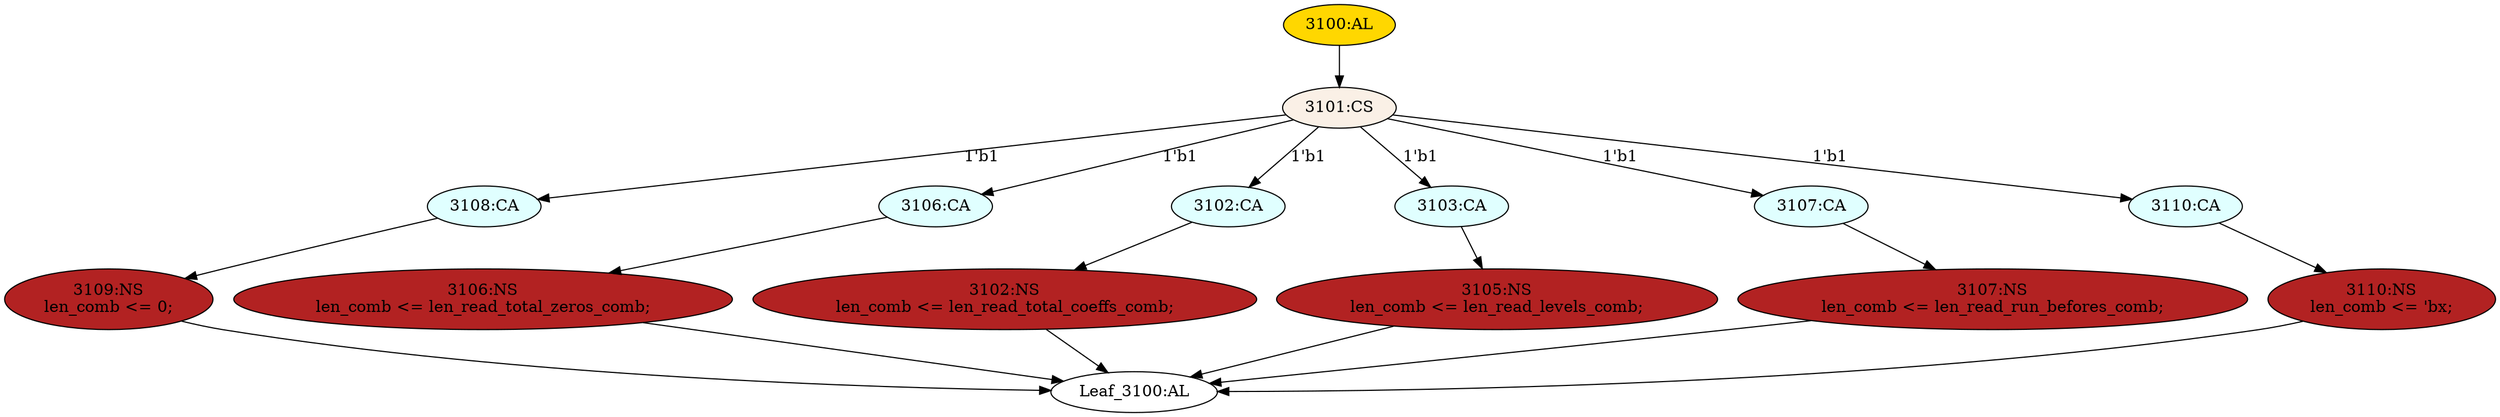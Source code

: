 strict digraph "" {
	node [label="\N"];
	"3108:CA"	 [ast="<pyverilog.vparser.ast.Case object at 0x7f204c5982d0>",
		fillcolor=lightcyan,
		label="3108:CA",
		statements="[]",
		style=filled,
		typ=Case];
	"3109:NS"	 [ast="<pyverilog.vparser.ast.NonblockingSubstitution object at 0x7f204c598850>",
		fillcolor=firebrick,
		label="3109:NS
len_comb <= 0;",
		statements="[<pyverilog.vparser.ast.NonblockingSubstitution object at 0x7f204c598850>]",
		style=filled,
		typ=NonblockingSubstitution];
	"3108:CA" -> "3109:NS"	 [cond="[]",
		lineno=None];
	"3106:CA"	 [ast="<pyverilog.vparser.ast.Case object at 0x7f204c6dda10>",
		fillcolor=lightcyan,
		label="3106:CA",
		statements="[]",
		style=filled,
		typ=Case];
	"3106:NS"	 [ast="<pyverilog.vparser.ast.NonblockingSubstitution object at 0x7f204c59f1d0>",
		fillcolor=firebrick,
		label="3106:NS
len_comb <= len_read_total_zeros_comb;",
		statements="[<pyverilog.vparser.ast.NonblockingSubstitution object at 0x7f204c59f1d0>]",
		style=filled,
		typ=NonblockingSubstitution];
	"3106:CA" -> "3106:NS"	 [cond="[]",
		lineno=None];
	"3110:NS"	 [ast="<pyverilog.vparser.ast.NonblockingSubstitution object at 0x7f204c598e50>",
		fillcolor=firebrick,
		label="3110:NS
len_comb <= 'bx;",
		statements="[<pyverilog.vparser.ast.NonblockingSubstitution object at 0x7f204c598e50>]",
		style=filled,
		typ=NonblockingSubstitution];
	"Leaf_3100:AL"	 [def_var="['len_comb']",
		label="Leaf_3100:AL"];
	"3110:NS" -> "Leaf_3100:AL"	 [cond="[]",
		lineno=None];
	"3102:CA"	 [ast="<pyverilog.vparser.ast.Case object at 0x7f204c59f390>",
		fillcolor=lightcyan,
		label="3102:CA",
		statements="[]",
		style=filled,
		typ=Case];
	"3102:NS"	 [ast="<pyverilog.vparser.ast.NonblockingSubstitution object at 0x7f204c59f190>",
		fillcolor=firebrick,
		label="3102:NS
len_comb <= len_read_total_coeffs_comb;",
		statements="[<pyverilog.vparser.ast.NonblockingSubstitution object at 0x7f204c59f190>]",
		style=filled,
		typ=NonblockingSubstitution];
	"3102:CA" -> "3102:NS"	 [cond="[]",
		lineno=None];
	"3106:NS" -> "Leaf_3100:AL"	 [cond="[]",
		lineno=None];
	"3103:CA"	 [ast="<pyverilog.vparser.ast.Case object at 0x7f204c6f4b90>",
		fillcolor=lightcyan,
		label="3103:CA",
		statements="[]",
		style=filled,
		typ=Case];
	"3105:NS"	 [ast="<pyverilog.vparser.ast.NonblockingSubstitution object at 0x7f204c6f4510>",
		fillcolor=firebrick,
		label="3105:NS
len_comb <= len_read_levels_comb;",
		statements="[<pyverilog.vparser.ast.NonblockingSubstitution object at 0x7f204c6f4510>]",
		style=filled,
		typ=NonblockingSubstitution];
	"3103:CA" -> "3105:NS"	 [cond="[]",
		lineno=None];
	"3102:NS" -> "Leaf_3100:AL"	 [cond="[]",
		lineno=None];
	"3107:CA"	 [ast="<pyverilog.vparser.ast.Case object at 0x7f204c5aef50>",
		fillcolor=lightcyan,
		label="3107:CA",
		statements="[]",
		style=filled,
		typ=Case];
	"3107:NS"	 [ast="<pyverilog.vparser.ast.NonblockingSubstitution object at 0x7f204c6dddd0>",
		fillcolor=firebrick,
		label="3107:NS
len_comb <= len_read_run_befores_comb;",
		statements="[<pyverilog.vparser.ast.NonblockingSubstitution object at 0x7f204c6dddd0>]",
		style=filled,
		typ=NonblockingSubstitution];
	"3107:CA" -> "3107:NS"	 [cond="[]",
		lineno=None];
	"3107:NS" -> "Leaf_3100:AL"	 [cond="[]",
		lineno=None];
	"3101:CS"	 [ast="<pyverilog.vparser.ast.CaseStatement object at 0x7f204c6dd0d0>",
		fillcolor=linen,
		label="3101:CS",
		statements="[]",
		style=filled,
		typ=CaseStatement];
	"3101:CS" -> "3108:CA"	 [cond="[]",
		label="1'b1",
		lineno=3101];
	"3101:CS" -> "3106:CA"	 [cond="[]",
		label="1'b1",
		lineno=3101];
	"3101:CS" -> "3102:CA"	 [cond="[]",
		label="1'b1",
		lineno=3101];
	"3101:CS" -> "3103:CA"	 [cond="[]",
		label="1'b1",
		lineno=3101];
	"3101:CS" -> "3107:CA"	 [cond="[]",
		label="1'b1",
		lineno=3101];
	"3110:CA"	 [ast="<pyverilog.vparser.ast.Case object at 0x7f204c6ddd50>",
		fillcolor=lightcyan,
		label="3110:CA",
		statements="[]",
		style=filled,
		typ=Case];
	"3101:CS" -> "3110:CA"	 [cond="[]",
		label="1'b1",
		lineno=3101];
	"3109:NS" -> "Leaf_3100:AL"	 [cond="[]",
		lineno=None];
	"3110:CA" -> "3110:NS"	 [cond="[]",
		lineno=None];
	"3100:AL"	 [ast="<pyverilog.vparser.ast.Always object at 0x7f204c6ddf90>",
		clk_sens=False,
		fillcolor=gold,
		label="3100:AL",
		sens="['len_read_total_zeros_comb', 'len_read_run_befores_comb', 'len_read_levels_comb', 'len_read_total_coeffs_comb']",
		statements="[]",
		style=filled,
		typ=Always,
		use_var="['len_read_total_zeros_comb', 'len_read_run_befores_comb', 'len_read_levels_comb', 'len_read_total_coeffs_comb']"];
	"3100:AL" -> "3101:CS"	 [cond="[]",
		lineno=None];
	"3105:NS" -> "Leaf_3100:AL"	 [cond="[]",
		lineno=None];
}

